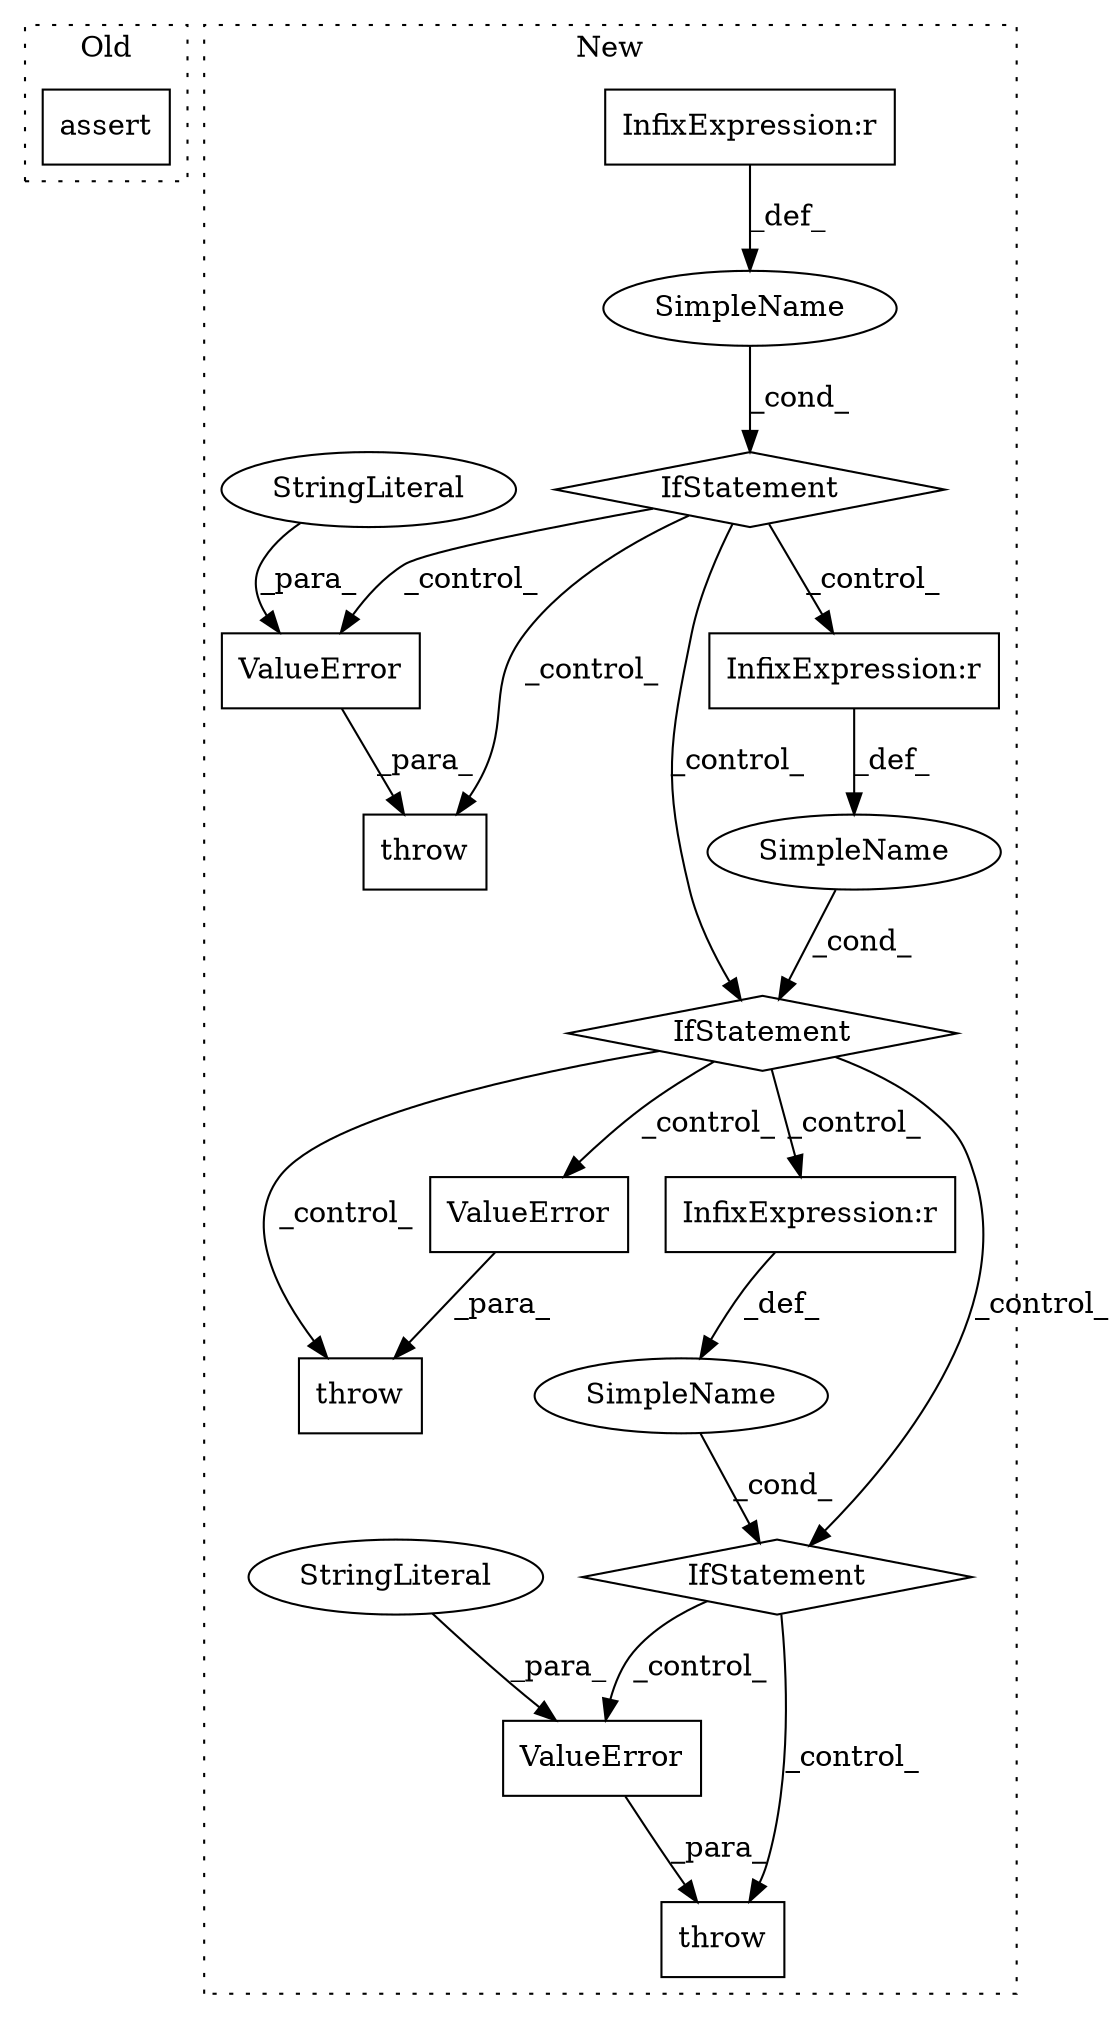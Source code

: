 digraph G {
subgraph cluster0 {
1 [label="assert" a="6" s="47009" l="7" shape="box"];
label = "Old";
style="dotted";
}
subgraph cluster1 {
2 [label="throw" a="53" s="47514" l="6" shape="box"];
3 [label="IfStatement" a="25" s="47012,47039" l="4,2" shape="diamond"];
4 [label="SimpleName" a="42" s="" l="" shape="ellipse"];
5 [label="InfixExpression:r" a="27" s="47034" l="4" shape="box"];
6 [label="ValueError" a="32" s="47520,47566" l="11,1" shape="box"];
7 [label="StringLiteral" a="45" s="47531" l="35" shape="ellipse"];
8 [label="SimpleName" a="42" s="" l="" shape="ellipse"];
9 [label="throw" a="53" s="47049" l="6" shape="box"];
10 [label="IfStatement" a="25" s="47120,47150" l="4,2" shape="diamond"];
11 [label="InfixExpression:r" a="27" s="47145" l="4" shape="box"];
12 [label="ValueError" a="32" s="47055,47107" l="11,1" shape="box"];
13 [label="StringLiteral" a="45" s="47066" l="41" shape="ellipse"];
14 [label="throw" a="53" s="47160" l="6" shape="box"];
15 [label="ValueError" a="32" s="47166,47221" l="11,1" shape="box"];
16 [label="InfixExpression:r" a="27" s="47259" l="4" shape="box"];
17 [label="IfStatement" a="25" s="47234,47264" l="4,2" shape="diamond"];
18 [label="SimpleName" a="42" s="" l="" shape="ellipse"];
label = "New";
style="dotted";
}
3 -> 9 [label="_control_"];
3 -> 12 [label="_control_"];
3 -> 10 [label="_control_"];
3 -> 11 [label="_control_"];
4 -> 3 [label="_cond_"];
5 -> 4 [label="_def_"];
6 -> 2 [label="_para_"];
7 -> 6 [label="_para_"];
8 -> 10 [label="_cond_"];
10 -> 14 [label="_control_"];
10 -> 16 [label="_control_"];
10 -> 17 [label="_control_"];
10 -> 15 [label="_control_"];
11 -> 8 [label="_def_"];
12 -> 9 [label="_para_"];
13 -> 12 [label="_para_"];
15 -> 14 [label="_para_"];
16 -> 18 [label="_def_"];
17 -> 2 [label="_control_"];
17 -> 6 [label="_control_"];
18 -> 17 [label="_cond_"];
}